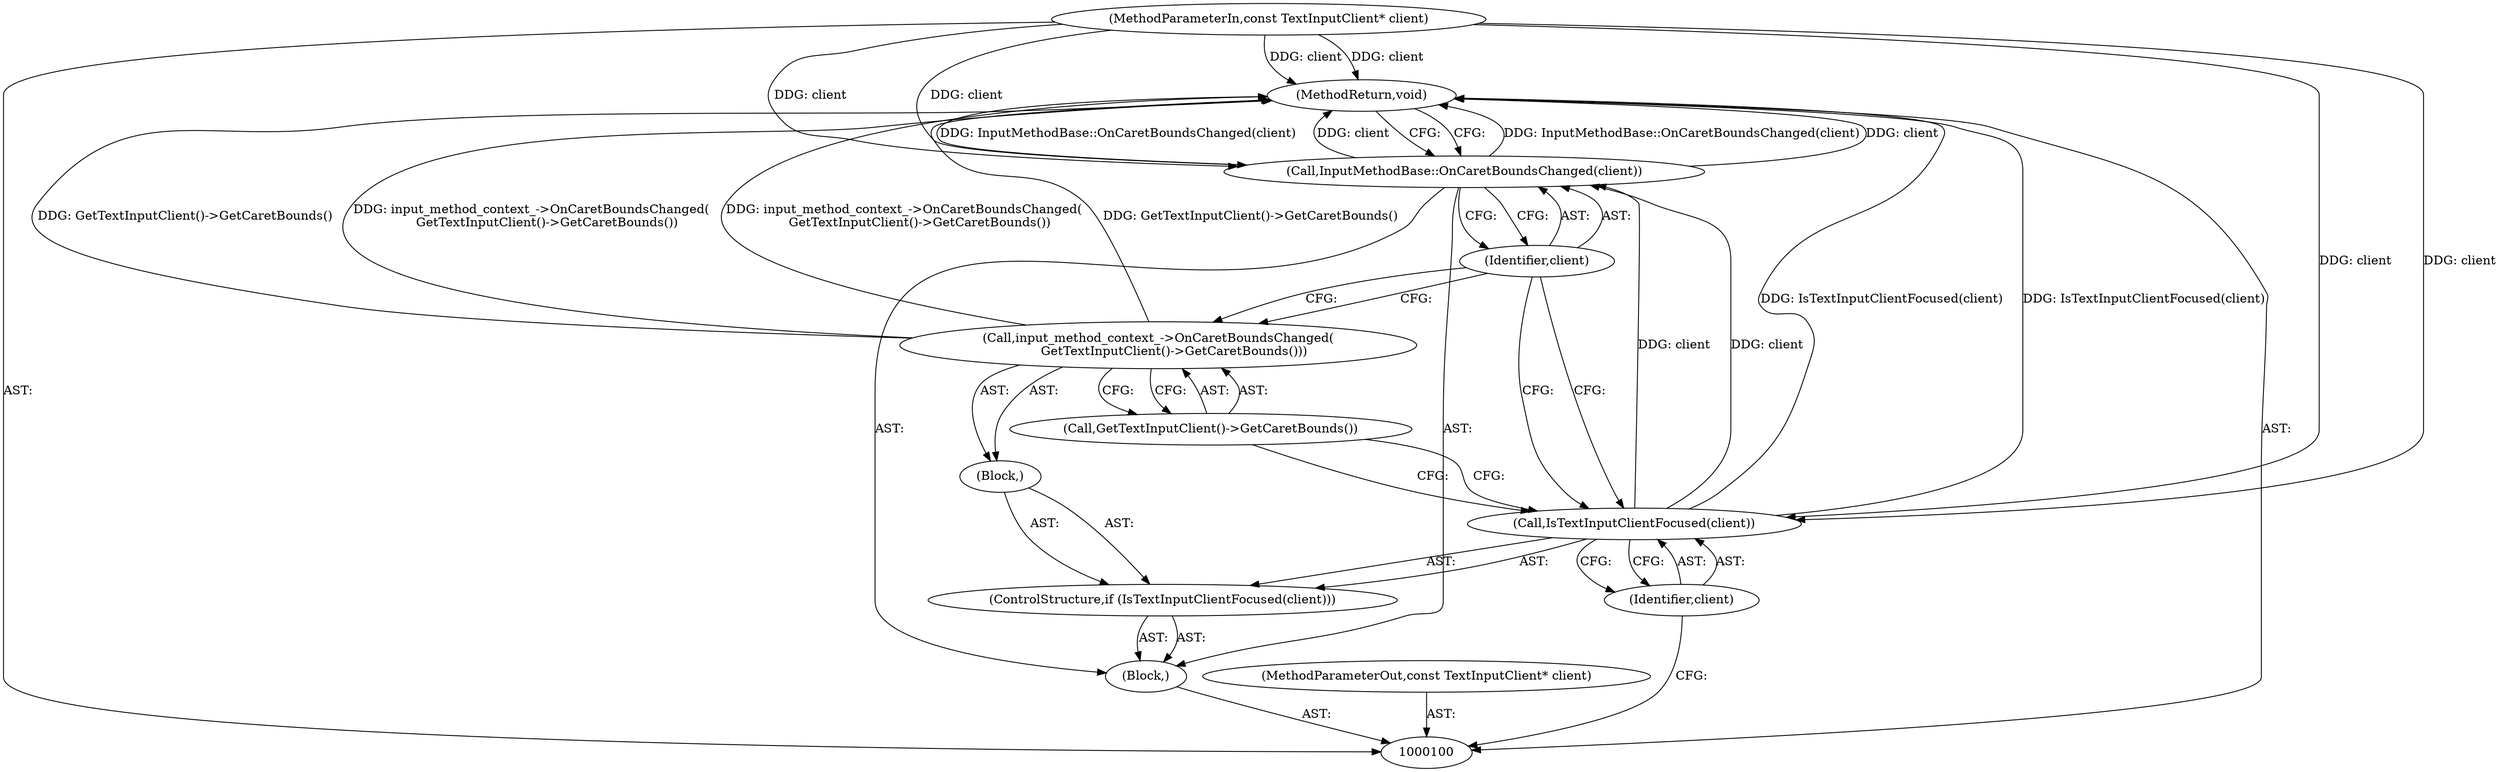 digraph "0_Chrome_364fb6e517fc4fbc8196a4afba4f77b3d5300c3e_6" {
"1000111" [label="(MethodReturn,void)"];
"1000101" [label="(MethodParameterIn,const TextInputClient* client)"];
"1000130" [label="(MethodParameterOut,const TextInputClient* client)"];
"1000102" [label="(Block,)"];
"1000103" [label="(ControlStructure,if (IsTextInputClientFocused(client)))"];
"1000105" [label="(Identifier,client)"];
"1000106" [label="(Block,)"];
"1000104" [label="(Call,IsTextInputClientFocused(client))"];
"1000107" [label="(Call,input_method_context_->OnCaretBoundsChanged(\n        GetTextInputClient()->GetCaretBounds()))"];
"1000108" [label="(Call,GetTextInputClient()->GetCaretBounds())"];
"1000109" [label="(Call,InputMethodBase::OnCaretBoundsChanged(client))"];
"1000110" [label="(Identifier,client)"];
"1000111" -> "1000100"  [label="AST: "];
"1000111" -> "1000109"  [label="CFG: "];
"1000107" -> "1000111"  [label="DDG: GetTextInputClient()->GetCaretBounds()"];
"1000107" -> "1000111"  [label="DDG: input_method_context_->OnCaretBoundsChanged(\n        GetTextInputClient()->GetCaretBounds())"];
"1000104" -> "1000111"  [label="DDG: IsTextInputClientFocused(client)"];
"1000109" -> "1000111"  [label="DDG: InputMethodBase::OnCaretBoundsChanged(client)"];
"1000109" -> "1000111"  [label="DDG: client"];
"1000101" -> "1000111"  [label="DDG: client"];
"1000101" -> "1000100"  [label="AST: "];
"1000101" -> "1000111"  [label="DDG: client"];
"1000101" -> "1000104"  [label="DDG: client"];
"1000101" -> "1000109"  [label="DDG: client"];
"1000130" -> "1000100"  [label="AST: "];
"1000102" -> "1000100"  [label="AST: "];
"1000103" -> "1000102"  [label="AST: "];
"1000109" -> "1000102"  [label="AST: "];
"1000103" -> "1000102"  [label="AST: "];
"1000104" -> "1000103"  [label="AST: "];
"1000106" -> "1000103"  [label="AST: "];
"1000105" -> "1000104"  [label="AST: "];
"1000105" -> "1000100"  [label="CFG: "];
"1000104" -> "1000105"  [label="CFG: "];
"1000106" -> "1000103"  [label="AST: "];
"1000107" -> "1000106"  [label="AST: "];
"1000104" -> "1000103"  [label="AST: "];
"1000104" -> "1000105"  [label="CFG: "];
"1000105" -> "1000104"  [label="AST: "];
"1000108" -> "1000104"  [label="CFG: "];
"1000110" -> "1000104"  [label="CFG: "];
"1000104" -> "1000111"  [label="DDG: IsTextInputClientFocused(client)"];
"1000101" -> "1000104"  [label="DDG: client"];
"1000104" -> "1000109"  [label="DDG: client"];
"1000107" -> "1000106"  [label="AST: "];
"1000107" -> "1000108"  [label="CFG: "];
"1000108" -> "1000107"  [label="AST: "];
"1000110" -> "1000107"  [label="CFG: "];
"1000107" -> "1000111"  [label="DDG: GetTextInputClient()->GetCaretBounds()"];
"1000107" -> "1000111"  [label="DDG: input_method_context_->OnCaretBoundsChanged(\n        GetTextInputClient()->GetCaretBounds())"];
"1000108" -> "1000107"  [label="AST: "];
"1000108" -> "1000104"  [label="CFG: "];
"1000107" -> "1000108"  [label="CFG: "];
"1000109" -> "1000102"  [label="AST: "];
"1000109" -> "1000110"  [label="CFG: "];
"1000110" -> "1000109"  [label="AST: "];
"1000111" -> "1000109"  [label="CFG: "];
"1000109" -> "1000111"  [label="DDG: InputMethodBase::OnCaretBoundsChanged(client)"];
"1000109" -> "1000111"  [label="DDG: client"];
"1000104" -> "1000109"  [label="DDG: client"];
"1000101" -> "1000109"  [label="DDG: client"];
"1000110" -> "1000109"  [label="AST: "];
"1000110" -> "1000107"  [label="CFG: "];
"1000110" -> "1000104"  [label="CFG: "];
"1000109" -> "1000110"  [label="CFG: "];
}
